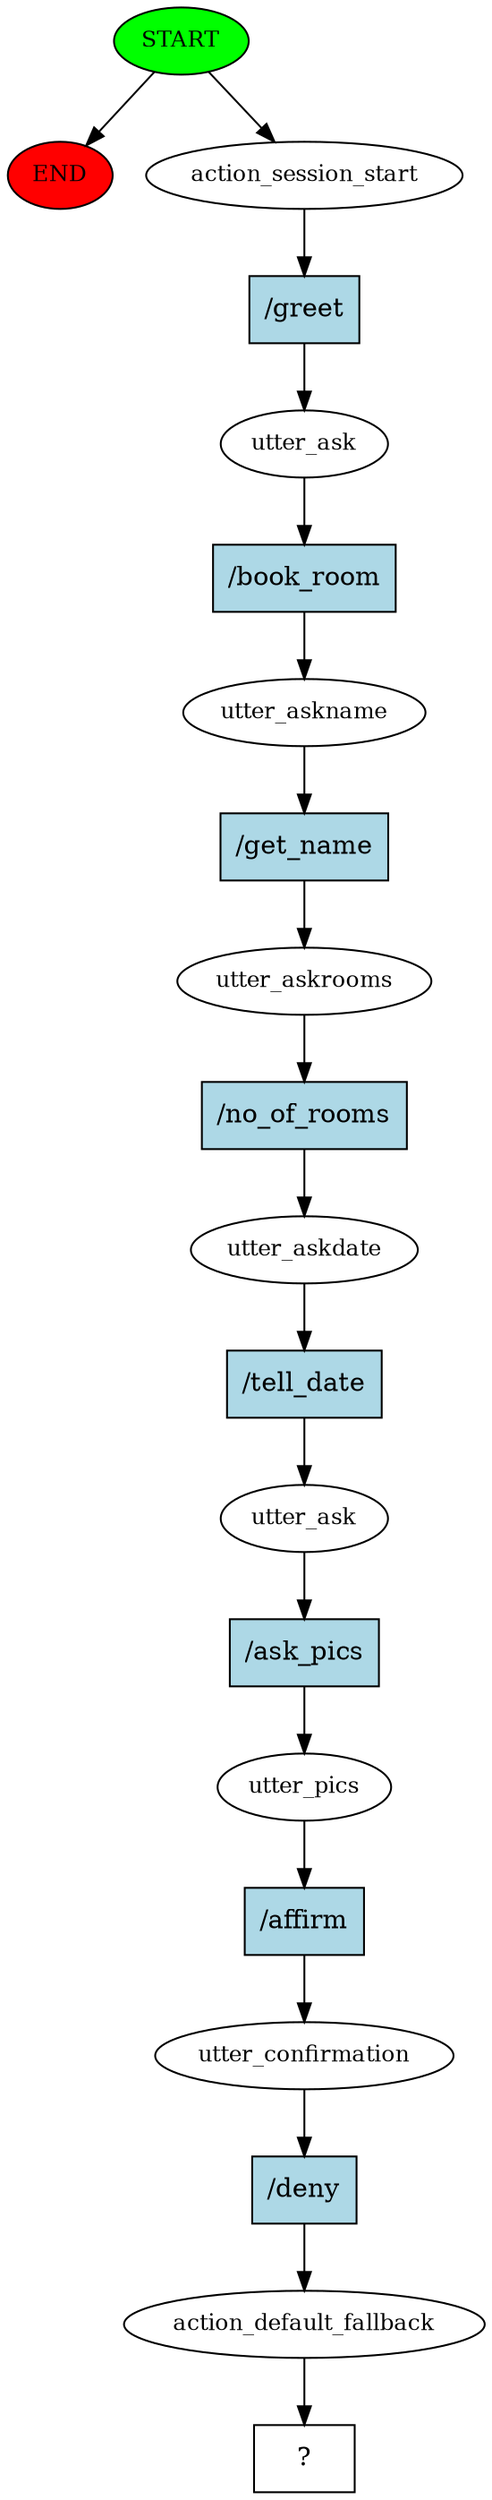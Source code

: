 digraph  {
0 [class="start active", fillcolor=green, fontsize=12, label=START, style=filled];
"-1" [class=end, fillcolor=red, fontsize=12, label=END, style=filled];
1 [class=active, fontsize=12, label=action_session_start];
2 [class=active, fontsize=12, label=utter_ask];
3 [class=active, fontsize=12, label=utter_askname];
4 [class=active, fontsize=12, label=utter_askrooms];
5 [class=active, fontsize=12, label=utter_askdate];
6 [class=active, fontsize=12, label=utter_ask];
7 [class=active, fontsize=12, label=utter_pics];
8 [class=active, fontsize=12, label=utter_confirmation];
9 [class=active, fontsize=12, label=action_default_fallback];
10 [class="intent dashed active", label="  ?  ", shape=rect];
11 [class="intent active", fillcolor=lightblue, label="/greet", shape=rect, style=filled];
12 [class="intent active", fillcolor=lightblue, label="/book_room", shape=rect, style=filled];
13 [class="intent active", fillcolor=lightblue, label="/get_name", shape=rect, style=filled];
14 [class="intent active", fillcolor=lightblue, label="/no_of_rooms", shape=rect, style=filled];
15 [class="intent active", fillcolor=lightblue, label="/tell_date", shape=rect, style=filled];
16 [class="intent active", fillcolor=lightblue, label="/ask_pics", shape=rect, style=filled];
17 [class="intent active", fillcolor=lightblue, label="/affirm", shape=rect, style=filled];
18 [class="intent active", fillcolor=lightblue, label="/deny", shape=rect, style=filled];
0 -> "-1"  [class="", key=NONE, label=""];
0 -> 1  [class=active, key=NONE, label=""];
1 -> 11  [class=active, key=0];
2 -> 12  [class=active, key=0];
3 -> 13  [class=active, key=0];
4 -> 14  [class=active, key=0];
5 -> 15  [class=active, key=0];
6 -> 16  [class=active, key=0];
7 -> 17  [class=active, key=0];
8 -> 18  [class=active, key=0];
9 -> 10  [class=active, key=NONE, label=""];
11 -> 2  [class=active, key=0];
12 -> 3  [class=active, key=0];
13 -> 4  [class=active, key=0];
14 -> 5  [class=active, key=0];
15 -> 6  [class=active, key=0];
16 -> 7  [class=active, key=0];
17 -> 8  [class=active, key=0];
18 -> 9  [class=active, key=0];
}
